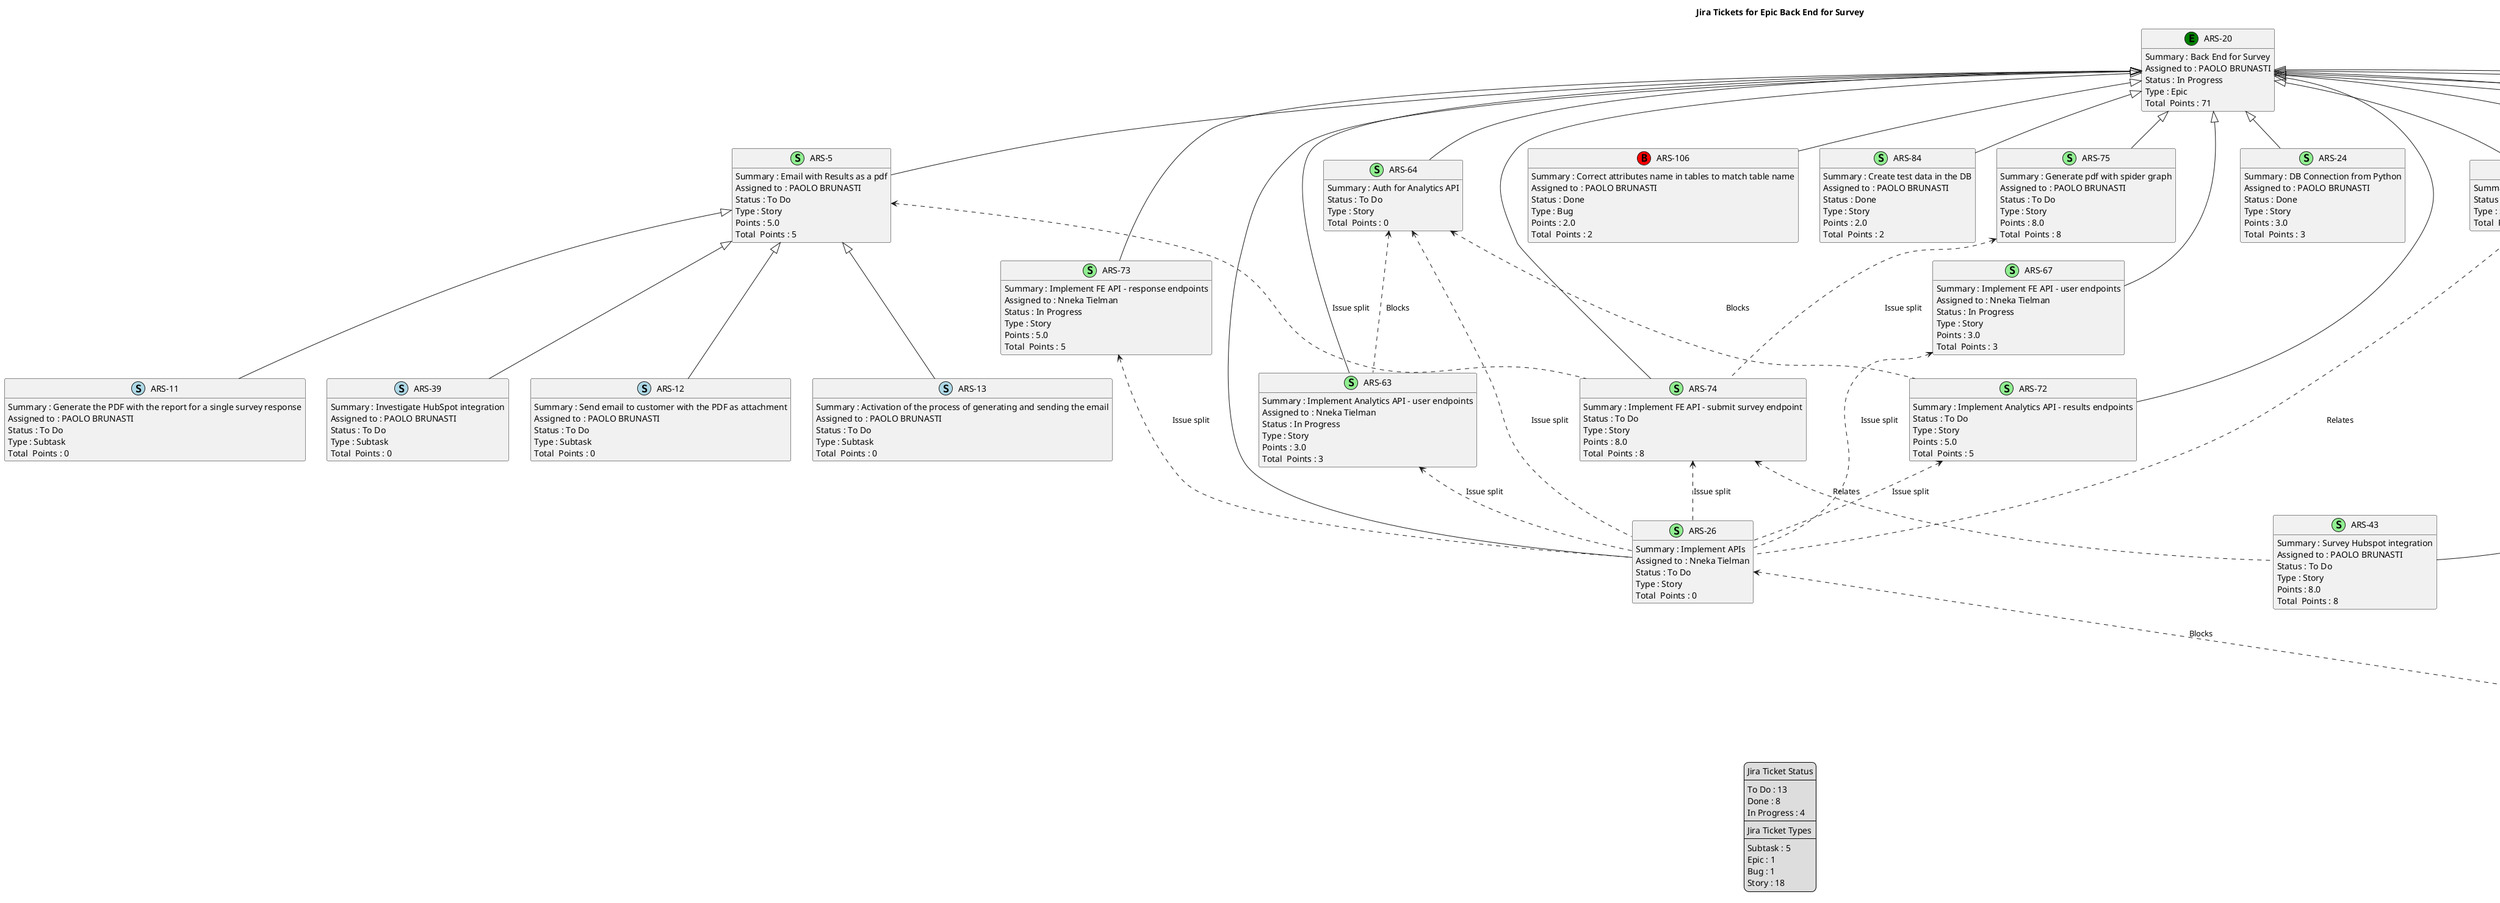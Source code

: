 @startuml
'https://plantuml.com/class-diagram

' GENERATE CLASS DIAGRAM ===========
' Generated at    : Thu May 23 13:36:26 CEST 2024

title Jira Tickets for Epic Back End for Survey
hide empty members

legend
Jira Ticket Status
----
To Do : 13
Done : 8
In Progress : 4
----
Jira Ticket Types
----
Subtask : 5
Epic : 1
Bug : 1
Story : 18
end legend


' Tickets =======
class "ARS-39" << (S,lightblue) >> {
 Summary : Investigate HubSpot integration
 Assigned to : PAOLO BRUNASTI
 Status : To Do
 Type : Subtask
Total  Points : 0
}

class "ARS-5" << (S,lightgreen) >> {
 Summary : Email with Results as a pdf
 Assigned to : PAOLO BRUNASTI
 Status : To Do
 Type : Story
 Points : 5.0
Total  Points : 5
}

class "ARS-72" << (S,lightgreen) >> {
 Summary : Implement Analytics API - results endpoints
 Status : To Do
 Type : Story
 Points : 5.0
Total  Points : 5
}

class "ARS-50" << (S,lightblue) >> {
 Summary : Update User structure with info from Figma
 Assigned to : PAOLO BRUNASTI
 Status : Done
 Type : Subtask
Total  Points : 0
}

class "ARS-73" << (S,lightgreen) >> {
 Summary : Implement FE API - response endpoints
 Assigned to : Nneka Tielman
 Status : In Progress
 Type : Story
 Points : 5.0
Total  Points : 5
}

class "ARS-12" << (S,lightblue) >> {
 Summary : Send email to customer with the PDF as attachment
 Assigned to : PAOLO BRUNASTI
 Status : To Do
 Type : Subtask
Total  Points : 0
}

class "ARS-13" << (S,lightblue) >> {
 Summary : Activation of the process of generating and sending the email
 Assigned to : PAOLO BRUNASTI
 Status : To Do
 Type : Subtask
Total  Points : 0
}

class "ARS-74" << (S,lightgreen) >> {
 Summary : Implement FE API - submit survey endpoint
 Status : To Do
 Type : Story
 Points : 8.0
Total  Points : 8
}

class "ARS-75" << (S,lightgreen) >> {
 Summary : Generate pdf with spider graph
 Assigned to : PAOLO BRUNASTI
 Status : To Do
 Type : Story
 Points : 8.0
Total  Points : 8
}

class "ARS-76" << (S,lightgreen) >> {
 Summary : Set up Contentful to DB webhook
 Status : To Do
 Type : Story
Total  Points : 0
}

class "ARS-11" << (S,lightblue) >> {
 Summary : Generate the PDF with the report for a single survey response
 Assigned to : PAOLO BRUNASTI
 Status : To Do
 Type : Subtask
Total  Points : 0
}

class "ARS-106" << (B,red) >> {
 Summary : Correct attributes name in tables to match table name
 Assigned to : PAOLO BRUNASTI
 Status : Done
 Type : Bug
 Points : 2.0
Total  Points : 2
}

class "ARS-84" << (S,lightgreen) >> {
 Summary : Create test data in the DB
 Assigned to : PAOLO BRUNASTI
 Status : Done
 Type : Story
 Points : 2.0
Total  Points : 2
}

class "ARS-23" << (S,lightgreen) >> {
 Summary : Model BE DB
 Assigned to : PAOLO BRUNASTI
 Status : Done
 Type : Story
 Points : 5.0
Total  Points : 5
}

class "ARS-67" << (S,lightgreen) >> {
 Summary : Implement FE API - user endpoints
 Assigned to : Nneka Tielman
 Status : In Progress
 Type : Story
 Points : 3.0
Total  Points : 3
}

class "ARS-24" << (S,lightgreen) >> {
 Summary : DB Connection from Python
 Assigned to : PAOLO BRUNASTI
 Status : Done
 Type : Story
 Points : 3.0
Total  Points : 3
}

class "ARS-25" << (S,lightgreen) >> {
 Summary : Design APIs
 Assigned to : Nneka Tielman
 Status : Done
 Type : Story
 Points : 5.0
Total  Points : 5
}

class "ARS-47" << (S,lightgreen) >> {
 Summary : Create View for results of the survey
 Assigned to : PAOLO BRUNASTI
 Status : Done
 Type : Story
 Points : 1.0
Total  Points : 1
}

class "ARS-26" << (S,lightgreen) >> {
 Summary : Implement APIs
 Assigned to : Nneka Tielman
 Status : To Do
 Type : Story
Total  Points : 0
}

class "ARS-63" << (S,lightgreen) >> {
 Summary : Implement Analytics API - user endpoints
 Assigned to : Nneka Tielman
 Status : In Progress
 Type : Story
 Points : 3.0
Total  Points : 3
}

class "ARS-85" << (S,lightgreen) >> {
 Summary : Security and Configuration : place connection values in a .env file for more security
 Assigned to : PAOLO BRUNASTI
 Status : To Do
 Type : Story
 Points : 3.0
Total  Points : 3
}

class "ARS-20" << (E,green) >> {
 Summary : Back End for Survey
 Assigned to : PAOLO BRUNASTI
 Status : In Progress
 Type : Epic
Total  Points : 71
}

class "ARS-64" << (S,lightgreen) >> {
 Summary : Auth for Analytics API
 Status : To Do
 Type : Story
Total  Points : 0
}

class "ARS-43" << (S,lightgreen) >> {
 Summary : Survey Hubspot integration
 Assigned to : PAOLO BRUNASTI
 Status : To Do
 Type : Story
 Points : 8.0
Total  Points : 8
}

class "ARS-22" << (S,lightgreen) >> {
 Summary : Define BE architecture
 Assigned to : PAOLO BRUNASTI
 Status : Done
 Type : Story
 Points : 5.0
Total  Points : 5
}



' Links =======

' Parents =======
"ARS-5" <|-- "ARS-39"
"ARS-20" <|-- "ARS-5"
"ARS-20" <|-- "ARS-72"
"ARS-23" <|-- "ARS-50"
"ARS-20" <|-- "ARS-73"
"ARS-5" <|-- "ARS-12"
"ARS-5" <|-- "ARS-13"
"ARS-20" <|-- "ARS-74"
"ARS-20" <|-- "ARS-75"
"ARS-20" <|-- "ARS-76"
"ARS-5" <|-- "ARS-11"
"ARS-20" <|-- "ARS-106"
"ARS-20" <|-- "ARS-84"
"ARS-20" <|-- "ARS-23"
"ARS-20" <|-- "ARS-67"
"ARS-20" <|-- "ARS-24"
"ARS-20" <|-- "ARS-25"
"ARS-20" <|-- "ARS-47"
"ARS-20" <|-- "ARS-26"
"ARS-20" <|-- "ARS-63"
"ARS-20" <|-- "ARS-85"
"ARS-20" <|-- "ARS-64"
"ARS-20" <|-- "ARS-43"
"ARS-20" <|-- "ARS-22"

"ARS-5" <.. "ARS-74" : Issue split

"ARS-72" <.. "ARS-26" : Issue split

"ARS-73" <.. "ARS-26" : Issue split

"ARS-74" <.. "ARS-26" : Issue split

"ARS-74" <.. "ARS-43" : Relates

"ARS-75" <.. "ARS-74" : Issue split

"ARS-76" <.. "ARS-26" : Relates

"ARS-76" <.. "ARS-52" : Relates

"ARS-76" <.. "ARS-88" : Relates

"ARS-67" <.. "ARS-26" : Issue split

"ARS-47" <.. "ARS-23" : Relates

"ARS-26" <.. "ARS-25" : Blocks

"ARS-63" <.. "ARS-26" : Issue split

"ARS-64" <.. "ARS-72" : Blocks

"ARS-64" <.. "ARS-63" : Blocks

"ARS-64" <.. "ARS-26" : Issue split

"ARS-22" <.. "ARS-52" : Cloners



@enduml
